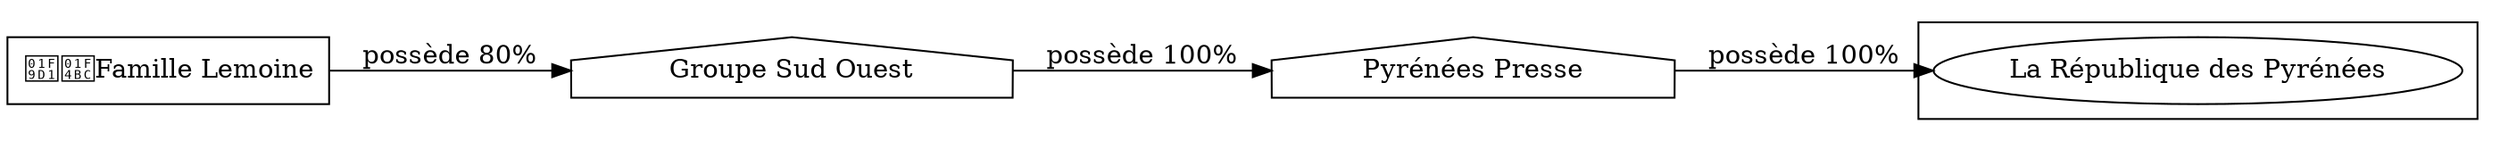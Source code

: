 digraph {
  rankdir=LR;
  subgraph roots {
    
      "famille-lemoine-252"[label="🧑‍💼Famille Lemoine" shape=box]
    
  }

  
    "pyrenees-presse-263"[label="Pyrénées Presse" shape=house]
  
    "groupe-sud-ouest-253"[label="Groupe Sud Ouest" shape=house]
  

  subgraph clusterLeaves {
    
      "la-republique-des-pyrenees-264"[label="La République des Pyrénées"]
    
  }

  
    "pyrenees-presse-263" -> "la-republique-des-pyrenees-264" [
      label="possède 100%"
    ]
  
    "groupe-sud-ouest-253" -> "pyrenees-presse-263" [
      label="possède 100%"
    ]
  
    "famille-lemoine-252" -> "groupe-sud-ouest-253" [
      label="possède 80%"
    ]
  
}
